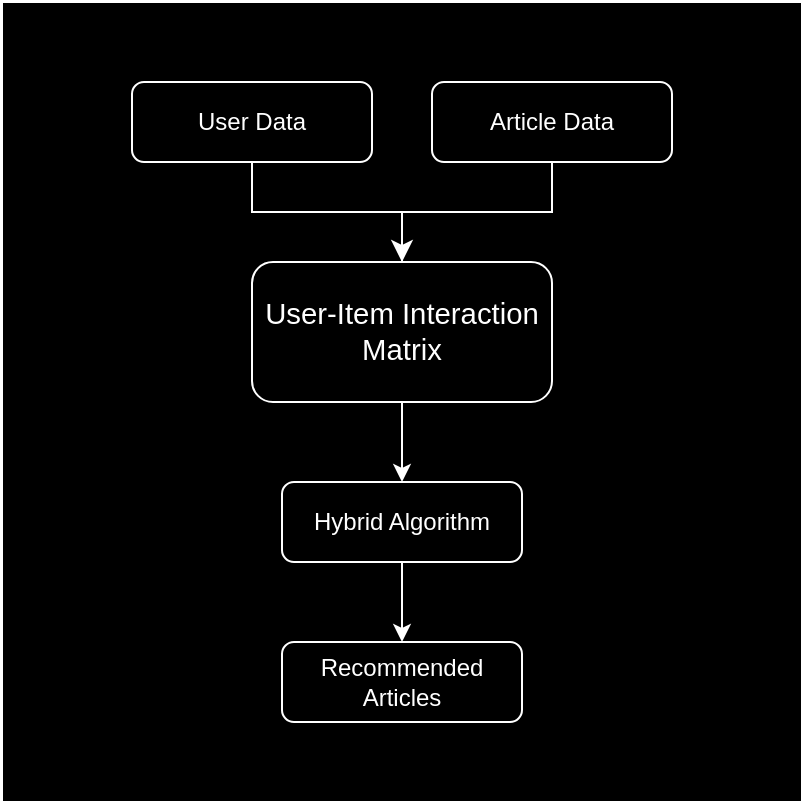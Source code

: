 <mxfile version="24.8.3">
  <diagram id="C5RBs43oDa-KdzZeNtuy" name="Page-1">
    <mxGraphModel dx="870" dy="517" grid="1" gridSize="10" guides="1" tooltips="1" connect="1" arrows="1" fold="1" page="1" pageScale="1" pageWidth="827" pageHeight="1169" background="#ffffff" math="0" shadow="0">
      <root>
        <mxCell id="WIyWlLk6GJQsqaUBKTNV-0" />
        <mxCell id="WIyWlLk6GJQsqaUBKTNV-1" parent="WIyWlLk6GJQsqaUBKTNV-0" />
        <mxCell id="FHI67UqpNmveKdum4Yoy-4" value="" style="whiteSpace=wrap;html=1;aspect=fixed;labelBackgroundColor=none;fillColor=#000000;strokeColor=#FFFFFF;fontColor=#ffffff;" vertex="1" parent="WIyWlLk6GJQsqaUBKTNV-1">
          <mxGeometry x="95" y="40" width="400" height="400" as="geometry" />
        </mxCell>
        <mxCell id="WIyWlLk6GJQsqaUBKTNV-2" value="" style="rounded=0;html=1;jettySize=auto;orthogonalLoop=1;fontSize=11;endArrow=classic;endFill=1;endSize=8;strokeWidth=1;shadow=0;labelBackgroundColor=none;edgeStyle=orthogonalEdgeStyle;entryX=0.5;entryY=0;entryDx=0;entryDy=0;fontColor=default;fillColor=#6d8764;strokeColor=#FFFFFF;" parent="WIyWlLk6GJQsqaUBKTNV-1" source="WIyWlLk6GJQsqaUBKTNV-3" target="WIyWlLk6GJQsqaUBKTNV-12" edge="1">
          <mxGeometry relative="1" as="geometry">
            <mxPoint x="300" y="210" as="targetPoint" />
          </mxGeometry>
        </mxCell>
        <mxCell id="WIyWlLk6GJQsqaUBKTNV-3" value="User Data" style="rounded=1;whiteSpace=wrap;html=1;fontSize=12;glass=0;strokeWidth=1;shadow=0;labelBackgroundColor=none;fillColor=#000000;strokeColor=#FFFFFF;fontColor=#ffffff;" parent="WIyWlLk6GJQsqaUBKTNV-1" vertex="1">
          <mxGeometry x="160" y="80" width="120" height="40" as="geometry" />
        </mxCell>
        <mxCell id="WIyWlLk6GJQsqaUBKTNV-5" value="" style="edgeStyle=orthogonalEdgeStyle;rounded=0;html=1;jettySize=auto;orthogonalLoop=1;fontSize=11;endArrow=none;endFill=0;strokeWidth=1;shadow=0;labelBackgroundColor=none;startArrow=none;startFill=0;exitX=0.5;exitY=0;exitDx=0;exitDy=0;fontColor=default;fillColor=#6d8764;strokeColor=#FFFFFF;" parent="WIyWlLk6GJQsqaUBKTNV-1" source="WIyWlLk6GJQsqaUBKTNV-12" target="WIyWlLk6GJQsqaUBKTNV-7" edge="1">
          <mxGeometry y="10" relative="1" as="geometry">
            <mxPoint as="offset" />
            <mxPoint x="300" y="210" as="sourcePoint" />
          </mxGeometry>
        </mxCell>
        <mxCell id="WIyWlLk6GJQsqaUBKTNV-7" value="Article Data" style="rounded=1;whiteSpace=wrap;html=1;fontSize=12;glass=0;strokeWidth=1;shadow=0;labelBackgroundColor=none;fillColor=#000000;strokeColor=#FFFFFF;fontColor=#ffffff;" parent="WIyWlLk6GJQsqaUBKTNV-1" vertex="1">
          <mxGeometry x="310" y="80" width="120" height="40" as="geometry" />
        </mxCell>
        <mxCell id="FHI67UqpNmveKdum4Yoy-1" style="edgeStyle=orthogonalEdgeStyle;rounded=0;orthogonalLoop=1;jettySize=auto;html=1;entryX=0.5;entryY=0;entryDx=0;entryDy=0;labelBackgroundColor=none;fontColor=default;fillColor=#6d8764;strokeColor=#FFFFFF;" edge="1" parent="WIyWlLk6GJQsqaUBKTNV-1" source="WIyWlLk6GJQsqaUBKTNV-12" target="FHI67UqpNmveKdum4Yoy-0">
          <mxGeometry relative="1" as="geometry" />
        </mxCell>
        <mxCell id="WIyWlLk6GJQsqaUBKTNV-12" value="&lt;span style=&quot;font-size: 11pt;&quot;&gt;User-Item Interaction Matrix&lt;/span&gt;" style="rounded=1;whiteSpace=wrap;html=1;fontSize=12;glass=0;strokeWidth=1;shadow=0;labelBackgroundColor=none;fillColor=#000000;strokeColor=#FFFFFF;fontColor=#ffffff;" parent="WIyWlLk6GJQsqaUBKTNV-1" vertex="1">
          <mxGeometry x="220" y="170" width="150" height="70" as="geometry" />
        </mxCell>
        <mxCell id="FHI67UqpNmveKdum4Yoy-3" style="edgeStyle=orthogonalEdgeStyle;rounded=0;orthogonalLoop=1;jettySize=auto;html=1;entryX=0.5;entryY=0;entryDx=0;entryDy=0;labelBackgroundColor=none;fontColor=default;fillColor=#6d8764;strokeColor=#FFFFFF;" edge="1" parent="WIyWlLk6GJQsqaUBKTNV-1" source="FHI67UqpNmveKdum4Yoy-0" target="FHI67UqpNmveKdum4Yoy-2">
          <mxGeometry relative="1" as="geometry" />
        </mxCell>
        <mxCell id="FHI67UqpNmveKdum4Yoy-0" value="Hybrid Algorithm" style="rounded=1;whiteSpace=wrap;html=1;fontSize=12;glass=0;strokeWidth=1;shadow=0;labelBackgroundColor=none;fillColor=#000000;strokeColor=#FFFFFF;fontColor=#ffffff;" vertex="1" parent="WIyWlLk6GJQsqaUBKTNV-1">
          <mxGeometry x="235" y="280" width="120" height="40" as="geometry" />
        </mxCell>
        <mxCell id="FHI67UqpNmveKdum4Yoy-2" value="Recommended Articles" style="rounded=1;whiteSpace=wrap;html=1;fontSize=12;glass=0;strokeWidth=1;shadow=0;labelBackgroundColor=none;fillColor=#000000;strokeColor=#FFFFFF;fontColor=#ffffff;" vertex="1" parent="WIyWlLk6GJQsqaUBKTNV-1">
          <mxGeometry x="235" y="360" width="120" height="40" as="geometry" />
        </mxCell>
      </root>
    </mxGraphModel>
  </diagram>
</mxfile>
